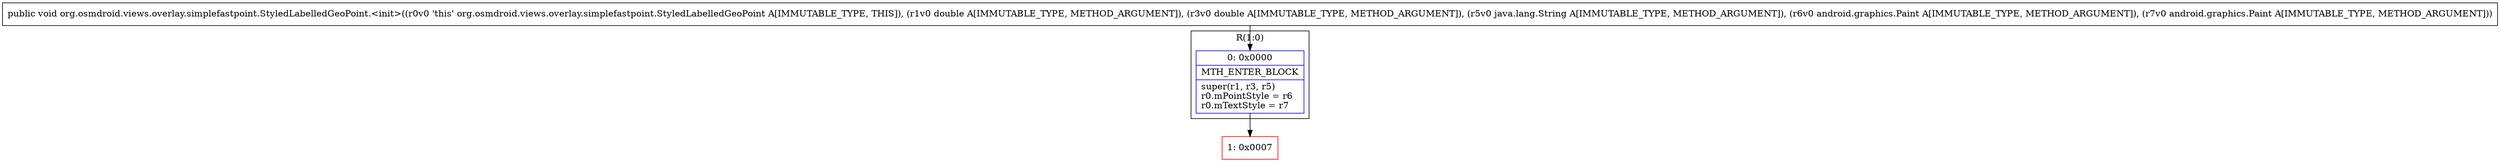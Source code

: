 digraph "CFG fororg.osmdroid.views.overlay.simplefastpoint.StyledLabelledGeoPoint.\<init\>(DDLjava\/lang\/String;Landroid\/graphics\/Paint;Landroid\/graphics\/Paint;)V" {
subgraph cluster_Region_27810124 {
label = "R(1:0)";
node [shape=record,color=blue];
Node_0 [shape=record,label="{0\:\ 0x0000|MTH_ENTER_BLOCK\l|super(r1, r3, r5)\lr0.mPointStyle = r6\lr0.mTextStyle = r7\l}"];
}
Node_1 [shape=record,color=red,label="{1\:\ 0x0007}"];
MethodNode[shape=record,label="{public void org.osmdroid.views.overlay.simplefastpoint.StyledLabelledGeoPoint.\<init\>((r0v0 'this' org.osmdroid.views.overlay.simplefastpoint.StyledLabelledGeoPoint A[IMMUTABLE_TYPE, THIS]), (r1v0 double A[IMMUTABLE_TYPE, METHOD_ARGUMENT]), (r3v0 double A[IMMUTABLE_TYPE, METHOD_ARGUMENT]), (r5v0 java.lang.String A[IMMUTABLE_TYPE, METHOD_ARGUMENT]), (r6v0 android.graphics.Paint A[IMMUTABLE_TYPE, METHOD_ARGUMENT]), (r7v0 android.graphics.Paint A[IMMUTABLE_TYPE, METHOD_ARGUMENT])) }"];
MethodNode -> Node_0;
Node_0 -> Node_1;
}

